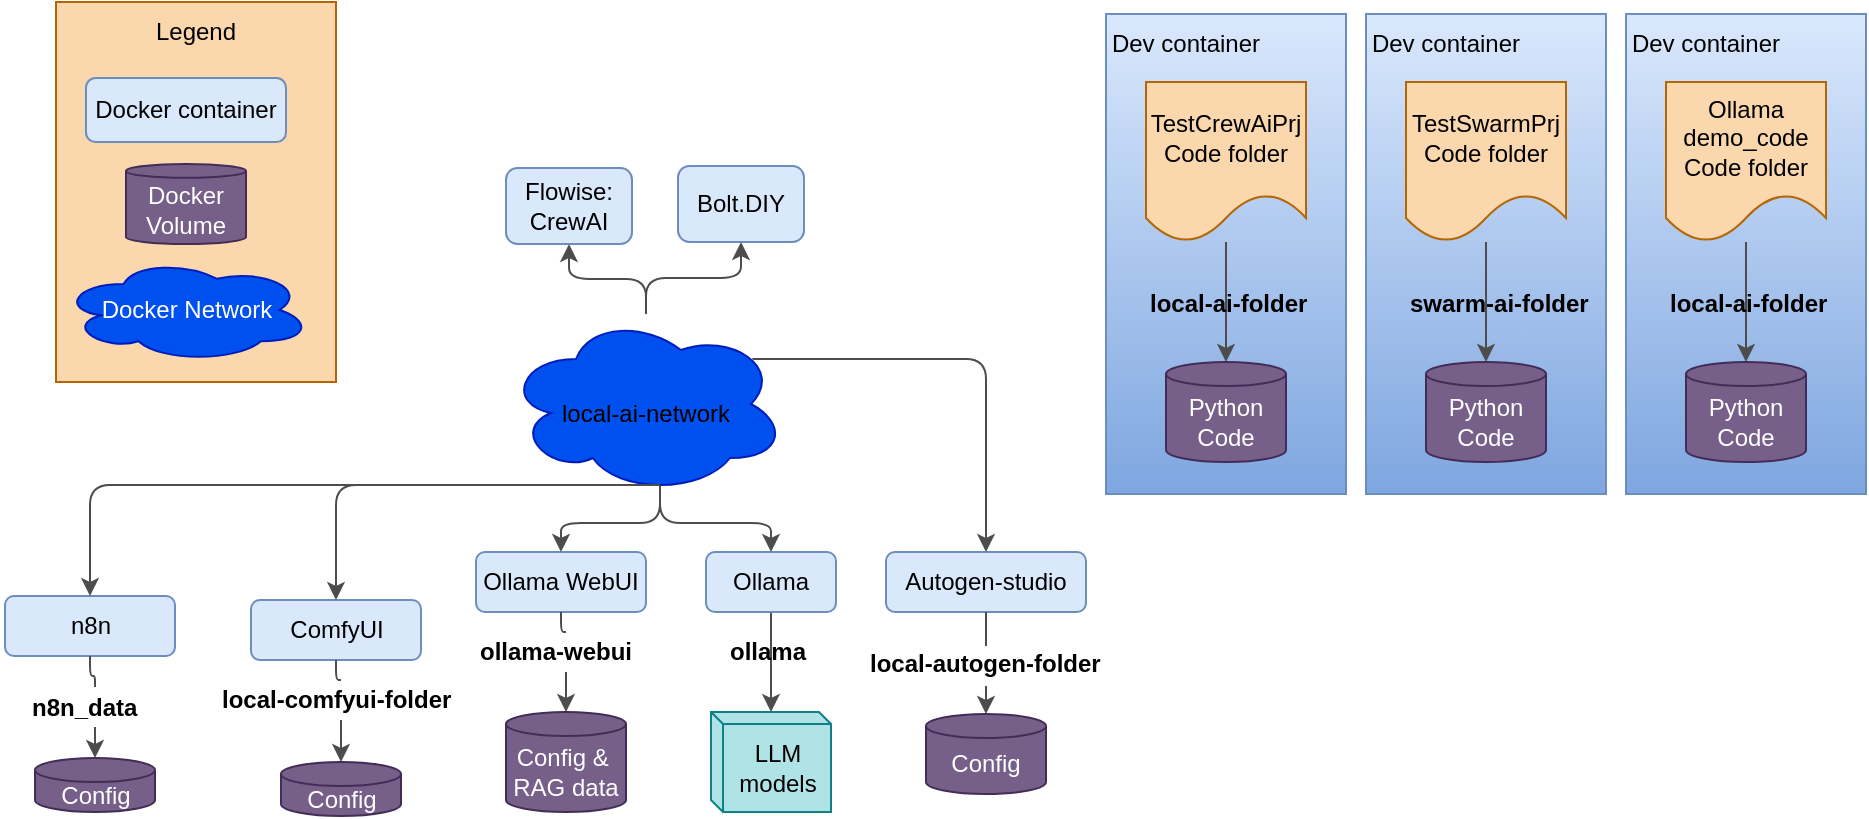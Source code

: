 <mxfile pages="1">
    <diagram id="SALRXWrra1WZczLhJ-SY" name="Page-1">
        <mxGraphModel dx="1237" dy="576" grid="1" gridSize="10" guides="1" tooltips="1" connect="1" arrows="1" fold="1" page="1" pageScale="1" pageWidth="1169" pageHeight="827" background="#ffffff" math="0" shadow="0">
            <root>
                <mxCell id="0"/>
                <mxCell id="1" parent="0"/>
                <mxCell id="66" value="" style="rounded=0;whiteSpace=wrap;html=1;fillColor=#dae8fc;strokeColor=#6c8ebf;gradientColor=#7ea6e0;" vertex="1" parent="1">
                    <mxGeometry x="720" y="80" width="120" height="240" as="geometry"/>
                </mxCell>
                <mxCell id="44" value="" style="rounded=0;whiteSpace=wrap;html=1;fillColor=#fad7ac;strokeColor=#b46504;" parent="1" vertex="1">
                    <mxGeometry x="195" y="74" width="140" height="190" as="geometry"/>
                </mxCell>
                <mxCell id="10" style="edgeStyle=orthogonalEdgeStyle;html=1;entryX=0.5;entryY=0;entryDx=0;entryDy=0;entryPerimeter=0;strokeColor=#4D4D4D;" parent="1" source="2" target="9" edge="1">
                    <mxGeometry relative="1" as="geometry"/>
                </mxCell>
                <mxCell id="2" value="Ollama" style="rounded=1;whiteSpace=wrap;html=1;fillColor=#dae8fc;strokeColor=#6c8ebf;fontColor=#000000;" parent="1" vertex="1">
                    <mxGeometry x="520" y="349" width="65" height="30" as="geometry"/>
                </mxCell>
                <mxCell id="7" value="" style="edgeStyle=orthogonalEdgeStyle;html=1;entryX=0.5;entryY=0;entryDx=0;entryDy=0;entryPerimeter=0;strokeColor=#4D4D4D;labelBackgroundColor=none;fontColor=#000000;" parent="1" source="68" target="6" edge="1">
                    <mxGeometry y="40" relative="1" as="geometry">
                        <mxPoint as="offset"/>
                    </mxGeometry>
                </mxCell>
                <mxCell id="8" value="" style="edgeStyle=orthogonalEdgeStyle;html=1;strokeColor=#4D4D4D;labelBackgroundColor=none;fontColor=#000000;exitX=0.55;exitY=0.95;exitDx=0;exitDy=0;exitPerimeter=0;" parent="1" source="13" target="2" edge="1">
                    <mxGeometry y="-10" relative="1" as="geometry">
                        <mxPoint as="offset"/>
                        <mxPoint x="590" y="395" as="sourcePoint"/>
                    </mxGeometry>
                </mxCell>
                <mxCell id="6" value="Python Code" style="shape=cylinder3;whiteSpace=wrap;html=1;boundedLbl=1;backgroundOutline=1;size=6.01;fillColor=#76608a;fontColor=#ffffff;strokeColor=#432D57;" parent="1" vertex="1">
                    <mxGeometry x="750" y="254" width="60" height="50" as="geometry"/>
                </mxCell>
                <mxCell id="9" value="LLM models" style="shape=cube;whiteSpace=wrap;html=1;boundedLbl=1;backgroundOutline=1;size=6.01;fillColor=#b0e3e6;strokeColor=#0e8088;" parent="1" vertex="1">
                    <mxGeometry x="522.5" y="429" width="60" height="50" as="geometry"/>
                </mxCell>
                <mxCell id="11" value="&lt;b&gt;local-ai-folder&lt;/b&gt;" style="text;html=1;strokeColor=none;fillColor=none;align=left;verticalAlign=middle;whiteSpace=wrap;rounded=0;fontColor=#000000;" parent="1" vertex="1">
                    <mxGeometry x="740" y="215" width="100" height="20" as="geometry"/>
                </mxCell>
                <mxCell id="13" value="" style="ellipse;shape=cloud;whiteSpace=wrap;html=1;align=left;fillColor=#0050ef;fontColor=#ffffff;strokeColor=#001DBC;" parent="1" vertex="1">
                    <mxGeometry x="420" y="230" width="140" height="90" as="geometry"/>
                </mxCell>
                <mxCell id="12" value="local-ai-network" style="text;html=1;strokeColor=none;fillColor=none;align=center;verticalAlign=middle;whiteSpace=wrap;rounded=0;" parent="1" vertex="1">
                    <mxGeometry x="440" y="270" width="100" height="20" as="geometry"/>
                </mxCell>
                <mxCell id="16" style="edgeStyle=orthogonalEdgeStyle;rounded=0;orthogonalLoop=1;jettySize=auto;html=1;exitX=0.5;exitY=1;exitDx=0;exitDy=0;" parent="1" edge="1">
                    <mxGeometry relative="1" as="geometry">
                        <mxPoint x="505" y="449" as="sourcePoint"/>
                        <mxPoint x="505" y="449" as="targetPoint"/>
                    </mxGeometry>
                </mxCell>
                <mxCell id="19" style="edgeStyle=orthogonalEdgeStyle;html=1;entryX=0.5;entryY=0;entryDx=0;entryDy=0;entryPerimeter=0;strokeColor=#4D4D4D;startArrow=none;" parent="1" source="15" target="21" edge="1">
                    <mxGeometry relative="1" as="geometry"/>
                </mxCell>
                <mxCell id="20" value="Ollama WebUI" style="rounded=1;whiteSpace=wrap;html=1;fillColor=#dae8fc;strokeColor=#6c8ebf;fontColor=#000000;" parent="1" vertex="1">
                    <mxGeometry x="405" y="349" width="85" height="30" as="geometry"/>
                </mxCell>
                <mxCell id="21" value="Config &amp;amp;&amp;nbsp;&lt;br&gt;RAG&amp;nbsp;data" style="shape=cylinder3;whiteSpace=wrap;html=1;boundedLbl=1;backgroundOutline=1;size=6.01;fillColor=#76608a;fontColor=#ffffff;strokeColor=#432D57;" parent="1" vertex="1">
                    <mxGeometry x="420" y="429" width="60" height="50" as="geometry"/>
                </mxCell>
                <mxCell id="22" value="&lt;b&gt;ollama&lt;/b&gt;" style="text;html=1;strokeColor=none;fillColor=none;align=left;verticalAlign=middle;whiteSpace=wrap;rounded=0;fontColor=#000000;" parent="1" vertex="1">
                    <mxGeometry x="530" y="389" width="55" height="20" as="geometry"/>
                </mxCell>
                <mxCell id="23" style="edgeStyle=orthogonalEdgeStyle;rounded=0;orthogonalLoop=1;jettySize=auto;html=1;exitX=0.5;exitY=1;exitDx=0;exitDy=0;" parent="1" edge="1">
                    <mxGeometry relative="1" as="geometry">
                        <mxPoint x="367.5" y="391.5" as="sourcePoint"/>
                        <mxPoint x="367.5" y="391.5" as="targetPoint"/>
                    </mxGeometry>
                </mxCell>
                <mxCell id="25" style="edgeStyle=orthogonalEdgeStyle;html=1;strokeColor=#4D4D4D;exitX=0.55;exitY=0.95;exitDx=0;exitDy=0;exitPerimeter=0;" parent="1" source="13" target="20" edge="1">
                    <mxGeometry relative="1" as="geometry">
                        <mxPoint x="340" y="320" as="sourcePoint"/>
                        <mxPoint x="340" y="380" as="targetPoint"/>
                    </mxGeometry>
                </mxCell>
                <mxCell id="26" value="" style="edgeStyle=orthogonalEdgeStyle;html=1;strokeColor=#4D4D4D;labelBackgroundColor=none;fontColor=#000000;" parent="1" source="13" target="27" edge="1">
                    <mxGeometry y="40" relative="1" as="geometry">
                        <mxPoint as="offset"/>
                        <mxPoint x="680" y="665" as="targetPoint"/>
                    </mxGeometry>
                </mxCell>
                <mxCell id="27" value="Flowise:&lt;br&gt;CrewAI" style="rounded=1;whiteSpace=wrap;html=1;fillColor=#dae8fc;strokeColor=#6c8ebf;fontColor=#000000;" parent="1" vertex="1">
                    <mxGeometry x="420" y="157" width="63" height="38" as="geometry"/>
                </mxCell>
                <mxCell id="30" style="edgeStyle=orthogonalEdgeStyle;html=1;entryX=0.5;entryY=0;entryDx=0;entryDy=0;entryPerimeter=0;strokeColor=#4D4D4D;startArrow=none;" parent="1" target="32" edge="1">
                    <mxGeometry relative="1" as="geometry">
                        <mxPoint x="660" y="416" as="sourcePoint"/>
                    </mxGeometry>
                </mxCell>
                <mxCell id="31" value="Autogen-studio" style="rounded=1;whiteSpace=wrap;html=1;fillColor=#dae8fc;strokeColor=#6c8ebf;fontColor=#000000;" parent="1" vertex="1">
                    <mxGeometry x="610" y="349" width="100" height="30" as="geometry"/>
                </mxCell>
                <mxCell id="32" value="Config" style="shape=cylinder3;whiteSpace=wrap;html=1;boundedLbl=1;backgroundOutline=1;size=6.01;fillColor=#76608a;fontColor=#ffffff;strokeColor=#432D57;" parent="1" vertex="1">
                    <mxGeometry x="630" y="430" width="60" height="40" as="geometry"/>
                </mxCell>
                <mxCell id="35" style="edgeStyle=orthogonalEdgeStyle;html=1;strokeColor=#4D4D4D;exitX=0.88;exitY=0.25;exitDx=0;exitDy=0;exitPerimeter=0;" parent="1" source="13" target="31" edge="1">
                    <mxGeometry relative="1" as="geometry">
                        <mxPoint x="448.2" y="317" as="sourcePoint"/>
                        <mxPoint x="285" y="430" as="targetPoint"/>
                    </mxGeometry>
                </mxCell>
                <mxCell id="37" value="Docker container" style="rounded=1;whiteSpace=wrap;html=1;fillColor=#dae8fc;strokeColor=#6c8ebf;fontColor=#000000;" parent="1" vertex="1">
                    <mxGeometry x="210" y="112" width="100" height="32" as="geometry"/>
                </mxCell>
                <mxCell id="38" value="Docker Volume" style="shape=cylinder3;whiteSpace=wrap;html=1;boundedLbl=1;backgroundOutline=1;size=3.455;fillColor=#76608a;fontColor=#ffffff;strokeColor=#432D57;" parent="1" vertex="1">
                    <mxGeometry x="230" y="155" width="60" height="40" as="geometry"/>
                </mxCell>
                <mxCell id="41" value="Docker Network" style="ellipse;shape=cloud;whiteSpace=wrap;html=1;align=center;fillColor=#0050ef;fontColor=#ffffff;strokeColor=#001DBC;" parent="1" vertex="1">
                    <mxGeometry x="197.5" y="202" width="125" height="52" as="geometry"/>
                </mxCell>
                <mxCell id="42" value="" style="edgeStyle=orthogonalEdgeStyle;html=1;entryX=0.5;entryY=0;entryDx=0;entryDy=0;entryPerimeter=0;strokeColor=#4D4D4D;endArrow=none;" parent="1" source="31" edge="1">
                    <mxGeometry relative="1" as="geometry">
                        <mxPoint x="660" y="390" as="sourcePoint"/>
                        <mxPoint x="660" y="396" as="targetPoint"/>
                    </mxGeometry>
                </mxCell>
                <mxCell id="29" value="&lt;b&gt;local-autogen-folder&lt;/b&gt;" style="text;html=1;strokeColor=none;fillColor=none;align=left;verticalAlign=middle;whiteSpace=wrap;rounded=0;fontColor=#000000;" parent="1" vertex="1">
                    <mxGeometry x="600" y="394.5" width="120" height="20" as="geometry"/>
                </mxCell>
                <mxCell id="43" value="" style="edgeStyle=orthogonalEdgeStyle;html=1;entryX=0.5;entryY=0;entryDx=0;entryDy=0;entryPerimeter=0;strokeColor=#4D4D4D;endArrow=none;" parent="1" source="20" target="15" edge="1">
                    <mxGeometry relative="1" as="geometry">
                        <mxPoint x="447.5" y="379" as="sourcePoint"/>
                        <mxPoint x="440" y="469" as="targetPoint"/>
                    </mxGeometry>
                </mxCell>
                <mxCell id="15" value="&lt;b&gt;ollama-webui&lt;/b&gt;" style="text;html=1;strokeColor=none;fillColor=none;align=left;verticalAlign=middle;whiteSpace=wrap;rounded=0;fontColor=#000000;" parent="1" vertex="1">
                    <mxGeometry x="405" y="389" width="90" height="20" as="geometry"/>
                </mxCell>
                <mxCell id="45" value="Legend" style="text;html=1;strokeColor=none;fillColor=none;align=center;verticalAlign=middle;whiteSpace=wrap;rounded=0;fontColor=#000000;" parent="1" vertex="1">
                    <mxGeometry x="235" y="74" width="60" height="30" as="geometry"/>
                </mxCell>
                <mxCell id="50" style="edgeStyle=orthogonalEdgeStyle;rounded=0;orthogonalLoop=1;jettySize=auto;html=1;exitX=0.5;exitY=1;exitDx=0;exitDy=0;" parent="1" edge="1">
                    <mxGeometry relative="1" as="geometry">
                        <mxPoint x="175" y="299" as="sourcePoint"/>
                        <mxPoint x="175" y="299" as="targetPoint"/>
                    </mxGeometry>
                </mxCell>
                <mxCell id="51" value="" style="edgeStyle=orthogonalEdgeStyle;html=1;strokeColor=#4D4D4D;labelBackgroundColor=none;fontColor=#000000;" parent="1" source="13" target="52" edge="1">
                    <mxGeometry y="40" relative="1" as="geometry">
                        <mxPoint as="offset"/>
                        <mxPoint x="766" y="664" as="targetPoint"/>
                        <mxPoint x="594" y="247" as="sourcePoint"/>
                    </mxGeometry>
                </mxCell>
                <mxCell id="52" value="Bolt.DIY" style="rounded=1;whiteSpace=wrap;html=1;fillColor=#dae8fc;strokeColor=#6c8ebf;fontColor=#000000;" parent="1" vertex="1">
                    <mxGeometry x="506" y="156" width="63" height="38" as="geometry"/>
                </mxCell>
                <mxCell id="53" style="edgeStyle=orthogonalEdgeStyle;html=1;entryX=0.5;entryY=0;entryDx=0;entryDy=0;entryPerimeter=0;strokeColor=#4D4D4D;startArrow=none;" parent="1" source="58" target="55" edge="1">
                    <mxGeometry relative="1" as="geometry"/>
                </mxCell>
                <mxCell id="54" value="ComfyUI" style="rounded=1;whiteSpace=wrap;html=1;fillColor=#dae8fc;strokeColor=#6c8ebf;fontColor=#000000;" parent="1" vertex="1">
                    <mxGeometry x="292.5" y="373" width="85" height="30" as="geometry"/>
                </mxCell>
                <mxCell id="55" value="Config" style="shape=cylinder3;whiteSpace=wrap;html=1;boundedLbl=1;backgroundOutline=1;size=6.01;fillColor=#76608a;fontColor=#ffffff;strokeColor=#432D57;" parent="1" vertex="1">
                    <mxGeometry x="307.5" y="454" width="60" height="27" as="geometry"/>
                </mxCell>
                <mxCell id="56" style="edgeStyle=orthogonalEdgeStyle;html=1;strokeColor=#4D4D4D;exitX=0.55;exitY=0.95;exitDx=0;exitDy=0;exitPerimeter=0;" parent="1" source="13" target="54" edge="1">
                    <mxGeometry relative="1" as="geometry">
                        <mxPoint x="384.5" y="340" as="sourcePoint"/>
                        <mxPoint x="227.5" y="404" as="targetPoint"/>
                    </mxGeometry>
                </mxCell>
                <mxCell id="57" value="" style="edgeStyle=orthogonalEdgeStyle;html=1;entryX=0.5;entryY=0;entryDx=0;entryDy=0;entryPerimeter=0;strokeColor=#4D4D4D;endArrow=none;" parent="1" source="54" target="58" edge="1">
                    <mxGeometry relative="1" as="geometry">
                        <mxPoint x="335" y="403" as="sourcePoint"/>
                        <mxPoint x="327.5" y="493" as="targetPoint"/>
                    </mxGeometry>
                </mxCell>
                <mxCell id="58" value="&lt;b&gt;local-comfyui-folder&lt;/b&gt;" style="text;html=1;strokeColor=none;fillColor=none;align=left;verticalAlign=middle;whiteSpace=wrap;rounded=0;fontColor=#000000;" parent="1" vertex="1">
                    <mxGeometry x="276" y="413" width="123" height="20" as="geometry"/>
                </mxCell>
                <mxCell id="59" style="edgeStyle=orthogonalEdgeStyle;rounded=0;orthogonalLoop=1;jettySize=auto;html=1;exitX=0.5;exitY=1;exitDx=0;exitDy=0;" parent="1" edge="1">
                    <mxGeometry relative="1" as="geometry">
                        <mxPoint x="244.5" y="389.5" as="sourcePoint"/>
                        <mxPoint x="245" y="390" as="targetPoint"/>
                    </mxGeometry>
                </mxCell>
                <mxCell id="60" style="edgeStyle=orthogonalEdgeStyle;html=1;entryX=0.5;entryY=0;entryDx=0;entryDy=0;entryPerimeter=0;strokeColor=#4D4D4D;startArrow=none;" parent="1" source="64" target="62" edge="1">
                    <mxGeometry relative="1" as="geometry"/>
                </mxCell>
                <mxCell id="61" value="n8n" style="rounded=1;whiteSpace=wrap;html=1;fillColor=#dae8fc;strokeColor=#6c8ebf;fontColor=#000000;" parent="1" vertex="1">
                    <mxGeometry x="169.5" y="371" width="85" height="30" as="geometry"/>
                </mxCell>
                <mxCell id="62" value="Config" style="shape=cylinder3;whiteSpace=wrap;html=1;boundedLbl=1;backgroundOutline=1;size=6.01;fillColor=#76608a;fontColor=#ffffff;strokeColor=#432D57;" parent="1" vertex="1">
                    <mxGeometry x="184.5" y="452" width="60" height="27" as="geometry"/>
                </mxCell>
                <mxCell id="63" value="" style="edgeStyle=orthogonalEdgeStyle;html=1;entryX=0.5;entryY=0;entryDx=0;entryDy=0;entryPerimeter=0;strokeColor=#4D4D4D;endArrow=none;" parent="1" source="61" target="64" edge="1">
                    <mxGeometry relative="1" as="geometry">
                        <mxPoint x="212" y="401" as="sourcePoint"/>
                        <mxPoint x="204.5" y="491" as="targetPoint"/>
                    </mxGeometry>
                </mxCell>
                <mxCell id="64" value="&lt;b&gt;n8n_data&lt;/b&gt;" style="text;html=1;strokeColor=none;fillColor=none;align=left;verticalAlign=middle;whiteSpace=wrap;rounded=0;fontColor=#000000;" parent="1" vertex="1">
                    <mxGeometry x="181" y="416.5" width="67" height="20" as="geometry"/>
                </mxCell>
                <mxCell id="65" style="edgeStyle=orthogonalEdgeStyle;html=1;strokeColor=#4D4D4D;exitX=0.55;exitY=0.95;exitDx=0;exitDy=0;exitPerimeter=0;entryX=0.5;entryY=0;entryDx=0;entryDy=0;" parent="1" source="13" target="61" edge="1">
                    <mxGeometry relative="1" as="geometry">
                        <mxPoint x="507" y="326" as="sourcePoint"/>
                        <mxPoint x="345" y="383" as="targetPoint"/>
                    </mxGeometry>
                </mxCell>
                <mxCell id="67" value="Dev container" style="text;html=1;align=center;verticalAlign=middle;whiteSpace=wrap;rounded=0;" vertex="1" parent="1">
                    <mxGeometry x="720" y="80" width="80" height="30" as="geometry"/>
                </mxCell>
                <mxCell id="68" value="TestCrewAiPrj Code folder" style="shape=document;whiteSpace=wrap;html=1;boundedLbl=1;fillColor=#fad7ac;strokeColor=#b46504;" vertex="1" parent="1">
                    <mxGeometry x="740" y="114" width="80" height="80" as="geometry"/>
                </mxCell>
                <mxCell id="69" value="" style="rounded=0;whiteSpace=wrap;html=1;fillColor=#dae8fc;strokeColor=#6c8ebf;gradientColor=#7ea6e0;" vertex="1" parent="1">
                    <mxGeometry x="850" y="80" width="120" height="240" as="geometry"/>
                </mxCell>
                <mxCell id="70" value="" style="edgeStyle=orthogonalEdgeStyle;html=1;entryX=0.5;entryY=0;entryDx=0;entryDy=0;entryPerimeter=0;strokeColor=#4D4D4D;labelBackgroundColor=none;fontColor=#000000;" edge="1" parent="1" source="74" target="71">
                    <mxGeometry y="40" relative="1" as="geometry">
                        <mxPoint as="offset"/>
                    </mxGeometry>
                </mxCell>
                <mxCell id="71" value="Python Code" style="shape=cylinder3;whiteSpace=wrap;html=1;boundedLbl=1;backgroundOutline=1;size=6.01;fillColor=#76608a;fontColor=#ffffff;strokeColor=#432D57;" vertex="1" parent="1">
                    <mxGeometry x="880" y="254" width="60" height="50" as="geometry"/>
                </mxCell>
                <mxCell id="72" value="&lt;b&gt;swarm-ai-folder&lt;/b&gt;" style="text;html=1;strokeColor=none;fillColor=none;align=left;verticalAlign=middle;whiteSpace=wrap;rounded=0;fontColor=#000000;" vertex="1" parent="1">
                    <mxGeometry x="870" y="215" width="100" height="20" as="geometry"/>
                </mxCell>
                <mxCell id="73" value="Dev container" style="text;html=1;align=center;verticalAlign=middle;whiteSpace=wrap;rounded=0;" vertex="1" parent="1">
                    <mxGeometry x="850" y="80" width="80" height="30" as="geometry"/>
                </mxCell>
                <mxCell id="74" value="TestSwarmPrj Code folder" style="shape=document;whiteSpace=wrap;html=1;boundedLbl=1;fillColor=#fad7ac;strokeColor=#b46504;" vertex="1" parent="1">
                    <mxGeometry x="870" y="114" width="80" height="80" as="geometry"/>
                </mxCell>
                <mxCell id="75" value="" style="rounded=0;whiteSpace=wrap;html=1;fillColor=#dae8fc;strokeColor=#6c8ebf;gradientColor=#7ea6e0;" vertex="1" parent="1">
                    <mxGeometry x="980" y="80" width="120" height="240" as="geometry"/>
                </mxCell>
                <mxCell id="76" value="" style="edgeStyle=orthogonalEdgeStyle;html=1;entryX=0.5;entryY=0;entryDx=0;entryDy=0;entryPerimeter=0;strokeColor=#4D4D4D;labelBackgroundColor=none;fontColor=#000000;" edge="1" parent="1" source="80" target="77">
                    <mxGeometry y="40" relative="1" as="geometry">
                        <mxPoint as="offset"/>
                    </mxGeometry>
                </mxCell>
                <mxCell id="77" value="Python Code" style="shape=cylinder3;whiteSpace=wrap;html=1;boundedLbl=1;backgroundOutline=1;size=6.01;fillColor=#76608a;fontColor=#ffffff;strokeColor=#432D57;" vertex="1" parent="1">
                    <mxGeometry x="1010" y="254" width="60" height="50" as="geometry"/>
                </mxCell>
                <mxCell id="78" value="&lt;b&gt;local-ai-folder&lt;/b&gt;" style="text;html=1;strokeColor=none;fillColor=none;align=left;verticalAlign=middle;whiteSpace=wrap;rounded=0;fontColor=#000000;" vertex="1" parent="1">
                    <mxGeometry x="1000" y="215" width="100" height="20" as="geometry"/>
                </mxCell>
                <mxCell id="79" value="Dev container" style="text;html=1;align=center;verticalAlign=middle;whiteSpace=wrap;rounded=0;" vertex="1" parent="1">
                    <mxGeometry x="980" y="80" width="80" height="30" as="geometry"/>
                </mxCell>
                <mxCell id="80" value="Ollama demo_code Code folder" style="shape=document;whiteSpace=wrap;html=1;boundedLbl=1;fillColor=#fad7ac;strokeColor=#b46504;" vertex="1" parent="1">
                    <mxGeometry x="1000" y="114" width="80" height="80" as="geometry"/>
                </mxCell>
            </root>
        </mxGraphModel>
    </diagram>
</mxfile>
